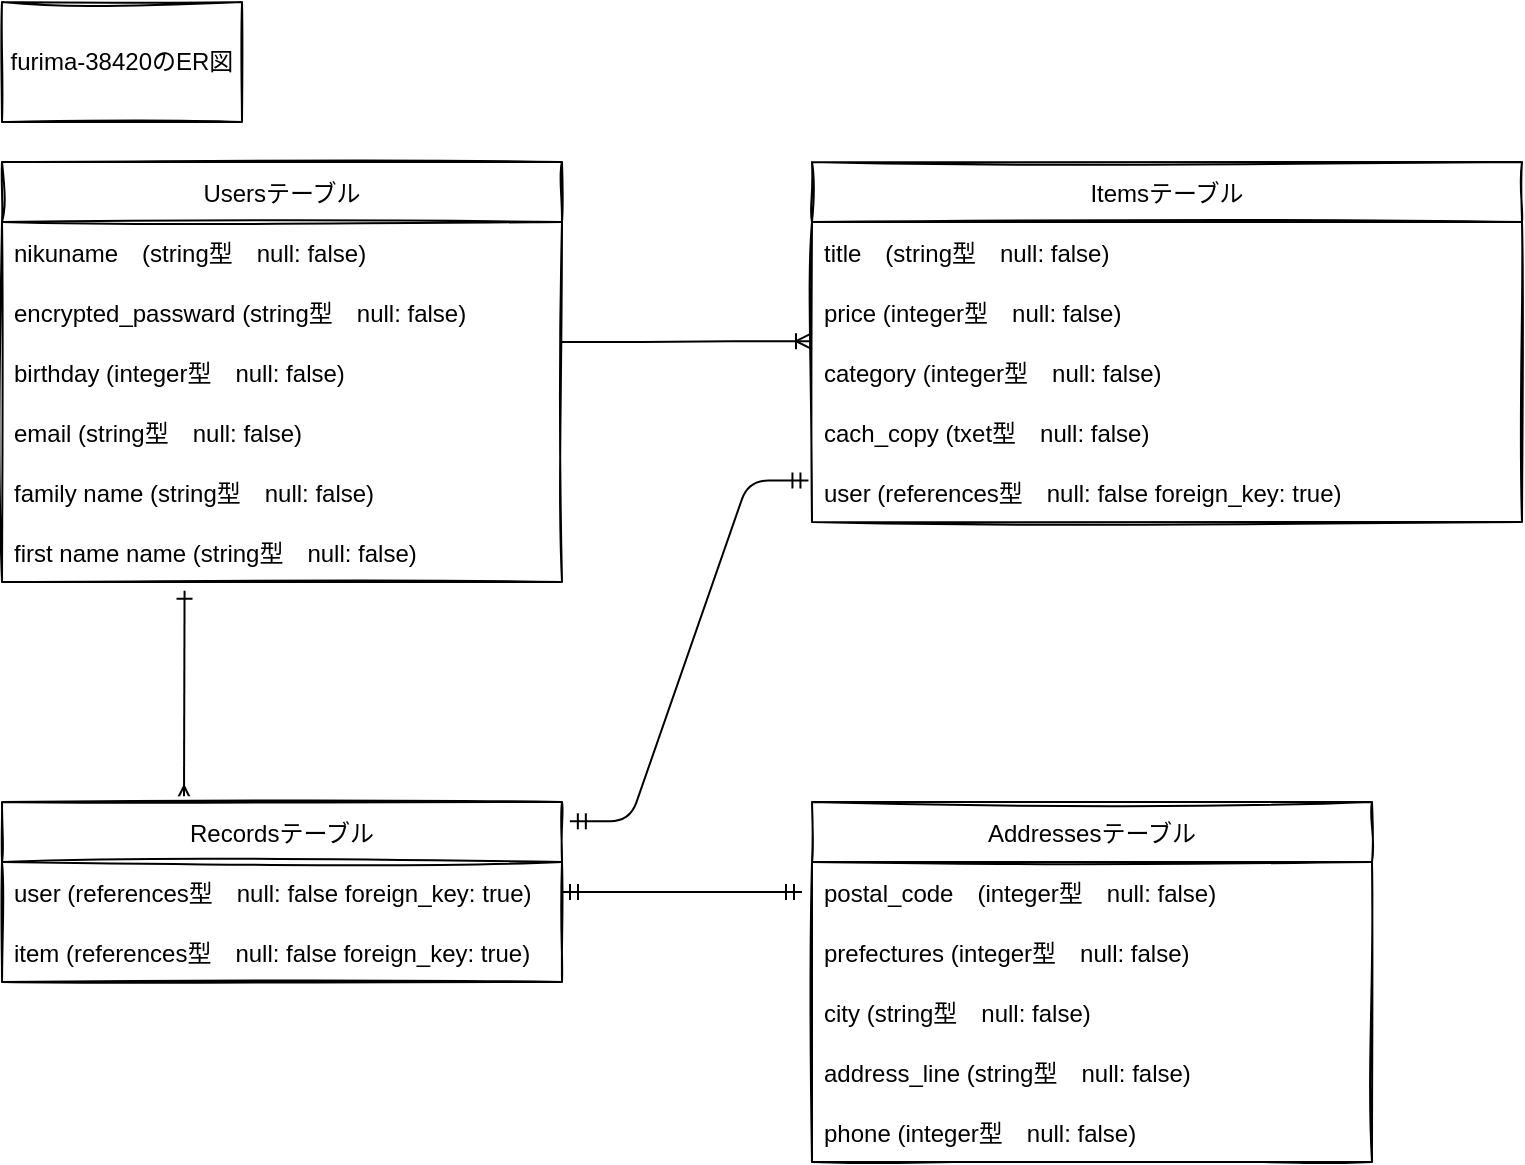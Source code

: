 <mxfile>
    <diagram id="kAG1KLkYseLUeqXL1l-N" name="ページ1">
        <mxGraphModel dx="564" dy="580" grid="1" gridSize="10" guides="1" tooltips="1" connect="1" arrows="1" fold="1" page="1" pageScale="1" pageWidth="1169" pageHeight="827" math="0" shadow="0">
            <root>
                <object label="" id="0">
                    <mxCell/>
                </object>
                <mxCell id="1" parent="0"/>
                <mxCell id="27" value="Usersテーブル" style="swimlane;fontStyle=0;childLayout=stackLayout;horizontal=1;startSize=30;horizontalStack=0;resizeParent=1;resizeParentMax=0;resizeLast=0;collapsible=1;marginBottom=0;sketch=1;" parent="1" vertex="1">
                    <mxGeometry x="40" y="120" width="280" height="210" as="geometry">
                        <mxRectangle x="40" y="120" width="100" height="30" as="alternateBounds"/>
                    </mxGeometry>
                </mxCell>
                <mxCell id="28" value="nikuname　(string型　null: false)" style="text;strokeColor=none;fillColor=none;align=left;verticalAlign=middle;spacingLeft=4;spacingRight=4;overflow=hidden;points=[[0,0.5],[1,0.5]];portConstraint=eastwest;rotatable=0;sketch=1;" parent="27" vertex="1">
                    <mxGeometry y="30" width="280" height="30" as="geometry"/>
                </mxCell>
                <mxCell id="29" value="encrypted_passward (string型　null: false)" style="text;strokeColor=none;fillColor=none;align=left;verticalAlign=middle;spacingLeft=4;spacingRight=4;overflow=hidden;points=[[0,0.5],[1,0.5]];portConstraint=eastwest;rotatable=0;sketch=1;" parent="27" vertex="1">
                    <mxGeometry y="60" width="280" height="30" as="geometry"/>
                </mxCell>
                <mxCell id="41" value="birthday (integer型　null: false)" style="text;strokeColor=none;fillColor=none;align=left;verticalAlign=middle;spacingLeft=4;spacingRight=4;overflow=hidden;points=[[0,0.5],[1,0.5]];portConstraint=eastwest;rotatable=0;sketch=1;" parent="27" vertex="1">
                    <mxGeometry y="90" width="280" height="30" as="geometry"/>
                </mxCell>
                <mxCell id="30" value="email (string型　null: false)" style="text;strokeColor=none;fillColor=none;align=left;verticalAlign=middle;spacingLeft=4;spacingRight=4;overflow=hidden;points=[[0,0.5],[1,0.5]];portConstraint=eastwest;rotatable=0;sketch=1;" parent="27" vertex="1">
                    <mxGeometry y="120" width="280" height="30" as="geometry"/>
                </mxCell>
                <mxCell id="42" value="family name (string型　null: false)" style="text;strokeColor=none;fillColor=none;align=left;verticalAlign=middle;spacingLeft=4;spacingRight=4;overflow=hidden;points=[[0,0.5],[1,0.5]];portConstraint=eastwest;rotatable=0;sketch=1;" parent="27" vertex="1">
                    <mxGeometry y="150" width="280" height="30" as="geometry"/>
                </mxCell>
                <mxCell id="55" value="first name name (string型　null: false)" style="text;strokeColor=none;fillColor=none;align=left;verticalAlign=middle;spacingLeft=4;spacingRight=4;overflow=hidden;points=[[0,0.5],[1,0.5]];portConstraint=eastwest;rotatable=0;sketch=1;" vertex="1" parent="27">
                    <mxGeometry y="180" width="280" height="30" as="geometry"/>
                </mxCell>
                <mxCell id="31" value="furima-38420のER図" style="whiteSpace=wrap;html=1;sketch=1;" parent="1" vertex="1">
                    <mxGeometry x="40" y="40" width="120" height="60" as="geometry"/>
                </mxCell>
                <mxCell id="44" value="Itemsテーブル" style="swimlane;fontStyle=0;childLayout=stackLayout;horizontal=1;startSize=30;horizontalStack=0;resizeParent=1;resizeParentMax=0;resizeLast=0;collapsible=1;marginBottom=0;sketch=1;" parent="1" vertex="1">
                    <mxGeometry x="445" y="120" width="355" height="180" as="geometry"/>
                </mxCell>
                <mxCell id="45" value="title　(string型　null: false)" style="text;strokeColor=none;fillColor=none;align=left;verticalAlign=middle;spacingLeft=4;spacingRight=4;overflow=hidden;points=[[0,0.5],[1,0.5]];portConstraint=eastwest;rotatable=0;sketch=1;" parent="44" vertex="1">
                    <mxGeometry y="30" width="355" height="30" as="geometry"/>
                </mxCell>
                <mxCell id="46" value="price (integer型　null: false)" style="text;strokeColor=none;fillColor=none;align=left;verticalAlign=middle;spacingLeft=4;spacingRight=4;overflow=hidden;points=[[0,0.5],[1,0.5]];portConstraint=eastwest;rotatable=0;sketch=1;" parent="44" vertex="1">
                    <mxGeometry y="60" width="355" height="30" as="geometry"/>
                </mxCell>
                <mxCell id="47" value="category (integer型　null: false)" style="text;strokeColor=none;fillColor=none;align=left;verticalAlign=middle;spacingLeft=4;spacingRight=4;overflow=hidden;points=[[0,0.5],[1,0.5]];portConstraint=eastwest;rotatable=0;sketch=1;" parent="44" vertex="1">
                    <mxGeometry y="90" width="355" height="30" as="geometry"/>
                </mxCell>
                <mxCell id="52" value="cach_copy (txet型　null: false)" style="text;strokeColor=none;fillColor=none;align=left;verticalAlign=middle;spacingLeft=4;spacingRight=4;overflow=hidden;points=[[0,0.5],[1,0.5]];portConstraint=eastwest;rotatable=0;sketch=1;" parent="44" vertex="1">
                    <mxGeometry y="120" width="355" height="30" as="geometry"/>
                </mxCell>
                <mxCell id="74" value="user (references型　null: false foreign_key: true)" style="text;strokeColor=none;fillColor=none;align=left;verticalAlign=middle;spacingLeft=4;spacingRight=4;overflow=hidden;points=[[0,0.5],[1,0.5]];portConstraint=eastwest;rotatable=0;sketch=1;" vertex="1" parent="44">
                    <mxGeometry y="150" width="355" height="30" as="geometry"/>
                </mxCell>
                <mxCell id="53" value="" style="edgeStyle=entityRelationEdgeStyle;fontSize=12;html=1;endArrow=ERoneToMany;" parent="1" edge="1">
                    <mxGeometry width="100" height="100" relative="1" as="geometry">
                        <mxPoint x="320" y="210" as="sourcePoint"/>
                        <mxPoint x="445" y="209.6" as="targetPoint"/>
                    </mxGeometry>
                </mxCell>
                <mxCell id="56" value="Addressesテーブル" style="swimlane;fontStyle=0;childLayout=stackLayout;horizontal=1;startSize=30;horizontalStack=0;resizeParent=1;resizeParentMax=0;resizeLast=0;collapsible=1;marginBottom=0;sketch=1;" vertex="1" parent="1">
                    <mxGeometry x="445" y="440" width="280" height="180" as="geometry"/>
                </mxCell>
                <mxCell id="57" value="postal_code　(integer型　null: false)" style="text;strokeColor=none;fillColor=none;align=left;verticalAlign=middle;spacingLeft=4;spacingRight=4;overflow=hidden;points=[[0,0.5],[1,0.5]];portConstraint=eastwest;rotatable=0;sketch=1;" vertex="1" parent="56">
                    <mxGeometry y="30" width="280" height="30" as="geometry"/>
                </mxCell>
                <mxCell id="58" value="prefectures (integer型　null: false)" style="text;strokeColor=none;fillColor=none;align=left;verticalAlign=middle;spacingLeft=4;spacingRight=4;overflow=hidden;points=[[0,0.5],[1,0.5]];portConstraint=eastwest;rotatable=0;sketch=1;" vertex="1" parent="56">
                    <mxGeometry y="60" width="280" height="30" as="geometry"/>
                </mxCell>
                <mxCell id="59" value="city (string型　null: false)" style="text;strokeColor=none;fillColor=none;align=left;verticalAlign=middle;spacingLeft=4;spacingRight=4;overflow=hidden;points=[[0,0.5],[1,0.5]];portConstraint=eastwest;rotatable=0;sketch=1;" vertex="1" parent="56">
                    <mxGeometry y="90" width="280" height="30" as="geometry"/>
                </mxCell>
                <mxCell id="60" value="address_line (string型　null: false)" style="text;strokeColor=none;fillColor=none;align=left;verticalAlign=middle;spacingLeft=4;spacingRight=4;overflow=hidden;points=[[0,0.5],[1,0.5]];portConstraint=eastwest;rotatable=0;sketch=1;" vertex="1" parent="56">
                    <mxGeometry y="120" width="280" height="30" as="geometry"/>
                </mxCell>
                <mxCell id="61" value="phone (integer型　null: false)" style="text;strokeColor=none;fillColor=none;align=left;verticalAlign=middle;spacingLeft=4;spacingRight=4;overflow=hidden;points=[[0,0.5],[1,0.5]];portConstraint=eastwest;rotatable=0;sketch=1;" vertex="1" parent="56">
                    <mxGeometry y="150" width="280" height="30" as="geometry"/>
                </mxCell>
                <mxCell id="63" value="" style="fontSize=12;html=1;endArrow=ERone;startArrow=ERmany;entryX=0.326;entryY=1.147;entryDx=0;entryDy=0;entryPerimeter=0;endFill=0;startFill=0;" edge="1" parent="1" target="55">
                    <mxGeometry width="100" height="100" relative="1" as="geometry">
                        <mxPoint x="131" y="440" as="sourcePoint"/>
                        <mxPoint x="575" y="340" as="targetPoint"/>
                    </mxGeometry>
                </mxCell>
                <mxCell id="66" value="Recordsテーブル" style="swimlane;fontStyle=0;childLayout=stackLayout;horizontal=1;startSize=30;horizontalStack=0;resizeParent=1;resizeParentMax=0;resizeLast=0;collapsible=1;marginBottom=0;sketch=1;" vertex="1" parent="1">
                    <mxGeometry x="40" y="440" width="280" height="90" as="geometry">
                        <mxRectangle x="40" y="120" width="100" height="30" as="alternateBounds"/>
                    </mxGeometry>
                </mxCell>
                <mxCell id="85" value="user (references型　null: false foreign_key: true)" style="text;strokeColor=none;fillColor=none;align=left;verticalAlign=middle;spacingLeft=4;spacingRight=4;overflow=hidden;points=[[0,0.5],[1,0.5]];portConstraint=eastwest;rotatable=0;sketch=1;" vertex="1" parent="66">
                    <mxGeometry y="30" width="280" height="30" as="geometry"/>
                </mxCell>
                <mxCell id="86" value="item (references型　null: false foreign_key: true)" style="text;strokeColor=none;fillColor=none;align=left;verticalAlign=middle;spacingLeft=4;spacingRight=4;overflow=hidden;points=[[0,0.5],[1,0.5]];portConstraint=eastwest;rotatable=0;sketch=1;" vertex="1" parent="66">
                    <mxGeometry y="60" width="280" height="30" as="geometry"/>
                </mxCell>
                <mxCell id="83" value="" style="fontSize=12;html=1;endArrow=ERmandOne;startArrow=ERmandOne;exitX=1;exitY=0.5;exitDx=0;exitDy=0;" edge="1" parent="1">
                    <mxGeometry width="100" height="100" relative="1" as="geometry">
                        <mxPoint x="320" y="485" as="sourcePoint"/>
                        <mxPoint x="440" y="485" as="targetPoint"/>
                    </mxGeometry>
                </mxCell>
                <mxCell id="87" value="" style="edgeStyle=entityRelationEdgeStyle;fontSize=12;html=1;endArrow=ERmandOne;startArrow=ERmandOne;entryX=-0.005;entryY=0.307;entryDx=0;entryDy=0;entryPerimeter=0;exitX=1.014;exitY=0.107;exitDx=0;exitDy=0;exitPerimeter=0;" edge="1" parent="1" source="66" target="74">
                    <mxGeometry width="100" height="100" relative="1" as="geometry">
                        <mxPoint x="280" y="460" as="sourcePoint"/>
                        <mxPoint x="380" y="360" as="targetPoint"/>
                    </mxGeometry>
                </mxCell>
            </root>
        </mxGraphModel>
    </diagram>
</mxfile>